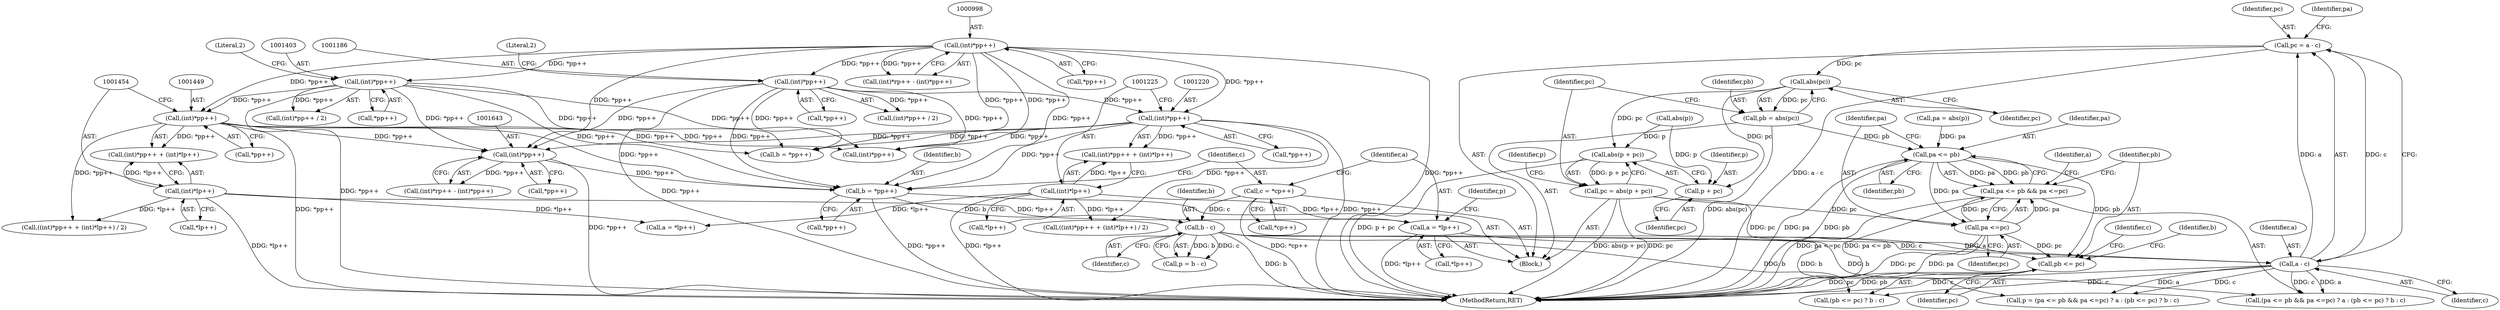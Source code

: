 digraph "0_Chrome_7f3d85b096f66870a15b37c2f40b219b2e292693_32@integer" {
"1001693" [label="(Call,pc = a - c)"];
"1001695" [label="(Call,a - c)"];
"1001683" [label="(Call,a = *lp++)"];
"1001453" [label="(Call,(int)*lp++)"];
"1001224" [label="(Call,(int)*lp++)"];
"1001690" [label="(Call,b - c)"];
"1001673" [label="(Call,b = *pp++)"];
"1001219" [label="(Call,(int)*pp++)"];
"1000997" [label="(Call,(int)*pp++)"];
"1001185" [label="(Call,(int)*pp++)"];
"1001402" [label="(Call,(int)*pp++)"];
"1001642" [label="(Call,(int)*pp++)"];
"1001448" [label="(Call,(int)*pp++)"];
"1001678" [label="(Call,c = *cp++)"];
"1001704" [label="(Call,abs(pc))"];
"1001702" [label="(Call,pb = abs(pc))"];
"1001716" [label="(Call,pa <= pb)"];
"1001715" [label="(Call,pa <= pb && pa <=pc)"];
"1001719" [label="(Call,pa <=pc)"];
"1001724" [label="(Call,pb <= pc)"];
"1001708" [label="(Call,abs(p + pc))"];
"1001706" [label="(Call,pc = abs(p + pc))"];
"1001709" [label="(Call,p + pc)"];
"1001636" [label="(Call,(int)*rp++ - (int)*pp++)"];
"1001447" [label="(Call,(int)*pp++ + (int)*lp++)"];
"1001711" [label="(Identifier,pc)"];
"1001720" [label="(Identifier,pa)"];
"1001680" [label="(Call,*cp++)"];
"1001683" [label="(Call,a = *lp++)"];
"1001718" [label="(Identifier,pb)"];
"1001719" [label="(Call,pa <=pc)"];
"1001185" [label="(Call,(int)*pp++)"];
"1001696" [label="(Identifier,a)"];
"1001725" [label="(Identifier,pb)"];
"1000999" [label="(Call,*pp++)"];
"1001404" [label="(Call,*pp++)"];
"1001699" [label="(Identifier,pa)"];
"1000997" [label="(Call,(int)*pp++)"];
"1001184" [label="(Call,(int)*pp++ / 2)"];
"1001675" [label="(Call,*pp++)"];
"1001679" [label="(Identifier,c)"];
"1001703" [label="(Identifier,pb)"];
"1001450" [label="(Call,*pp++)"];
"1001665" [label="(Block,)"];
"1001710" [label="(Identifier,p)"];
"1001700" [label="(Call,abs(p))"];
"1001689" [label="(Identifier,p)"];
"1001446" [label="(Call,((int)*pp++ + (int)*lp++) / 2)"];
"1001644" [label="(Call,*pp++)"];
"1001712" [label="(Call,p = (pa <= pb && pa <=pc) ? a : (pb <= pc) ? b : c)"];
"1001692" [label="(Identifier,c)"];
"1001642" [label="(Call,(int)*pp++)"];
"1001956" [label="(Call,b = *pp++)"];
"1001678" [label="(Call,c = *cp++)"];
"1001724" [label="(Call,pb <= pc)"];
"1001708" [label="(Call,abs(p + pc))"];
"1001713" [label="(Identifier,p)"];
"1001698" [label="(Call,pa = abs(p))"];
"1001455" [label="(Call,*lp++)"];
"1001706" [label="(Call,pc = abs(p + pc))"];
"1001723" [label="(Call,(pb <= pc) ? b : c)"];
"1001674" [label="(Identifier,b)"];
"1001704" [label="(Call,abs(pc))"];
"1001966" [label="(Call,a = *lp++)"];
"1001709" [label="(Call,p + pc)"];
"1001915" [label="(Call,(int)*pp++)"];
"1001705" [label="(Identifier,pc)"];
"1001695" [label="(Call,a - c)"];
"1001728" [label="(Identifier,c)"];
"1002197" [label="(MethodReturn,RET)"];
"1001694" [label="(Identifier,pc)"];
"1001407" [label="(Literal,2)"];
"1001721" [label="(Identifier,pc)"];
"1001448" [label="(Call,(int)*pp++)"];
"1001697" [label="(Identifier,c)"];
"1001453" [label="(Call,(int)*lp++)"];
"1001221" [label="(Call,*pp++)"];
"1001219" [label="(Call,(int)*pp++)"];
"1001722" [label="(Identifier,a)"];
"1001217" [label="(Call,((int)*pp++ + (int)*lp++) / 2)"];
"1001690" [label="(Call,b - c)"];
"1001726" [label="(Identifier,pc)"];
"1001226" [label="(Call,*lp++)"];
"1001716" [label="(Call,pa <= pb)"];
"1001673" [label="(Call,b = *pp++)"];
"1001685" [label="(Call,*lp++)"];
"1001717" [label="(Identifier,pa)"];
"1001684" [label="(Identifier,a)"];
"1000991" [label="(Call,(int)*rp++ - (int)*pp++)"];
"1001224" [label="(Call,(int)*lp++)"];
"1001218" [label="(Call,(int)*pp++ + (int)*lp++)"];
"1001702" [label="(Call,pb = abs(pc))"];
"1001707" [label="(Identifier,pc)"];
"1001715" [label="(Call,pa <= pb && pa <=pc)"];
"1001688" [label="(Call,p = b - c)"];
"1001401" [label="(Call,(int)*pp++ / 2)"];
"1001691" [label="(Identifier,b)"];
"1001693" [label="(Call,pc = a - c)"];
"1001190" [label="(Literal,2)"];
"1001727" [label="(Identifier,b)"];
"1001187" [label="(Call,*pp++)"];
"1001402" [label="(Call,(int)*pp++)"];
"1001714" [label="(Call,(pa <= pb && pa <=pc) ? a : (pb <= pc) ? b : c)"];
"1001693" -> "1001665"  [label="AST: "];
"1001693" -> "1001695"  [label="CFG: "];
"1001694" -> "1001693"  [label="AST: "];
"1001695" -> "1001693"  [label="AST: "];
"1001699" -> "1001693"  [label="CFG: "];
"1001693" -> "1002197"  [label="DDG: a - c"];
"1001695" -> "1001693"  [label="DDG: a"];
"1001695" -> "1001693"  [label="DDG: c"];
"1001693" -> "1001704"  [label="DDG: pc"];
"1001695" -> "1001697"  [label="CFG: "];
"1001696" -> "1001695"  [label="AST: "];
"1001697" -> "1001695"  [label="AST: "];
"1001695" -> "1002197"  [label="DDG: c"];
"1001683" -> "1001695"  [label="DDG: a"];
"1001690" -> "1001695"  [label="DDG: c"];
"1001695" -> "1001712"  [label="DDG: a"];
"1001695" -> "1001712"  [label="DDG: c"];
"1001695" -> "1001714"  [label="DDG: a"];
"1001695" -> "1001714"  [label="DDG: c"];
"1001695" -> "1001723"  [label="DDG: c"];
"1001683" -> "1001665"  [label="AST: "];
"1001683" -> "1001685"  [label="CFG: "];
"1001684" -> "1001683"  [label="AST: "];
"1001685" -> "1001683"  [label="AST: "];
"1001689" -> "1001683"  [label="CFG: "];
"1001683" -> "1002197"  [label="DDG: *lp++"];
"1001453" -> "1001683"  [label="DDG: *lp++"];
"1001224" -> "1001683"  [label="DDG: *lp++"];
"1001453" -> "1001447"  [label="AST: "];
"1001453" -> "1001455"  [label="CFG: "];
"1001454" -> "1001453"  [label="AST: "];
"1001455" -> "1001453"  [label="AST: "];
"1001447" -> "1001453"  [label="CFG: "];
"1001453" -> "1002197"  [label="DDG: *lp++"];
"1001453" -> "1001446"  [label="DDG: *lp++"];
"1001453" -> "1001447"  [label="DDG: *lp++"];
"1001453" -> "1001966"  [label="DDG: *lp++"];
"1001224" -> "1001218"  [label="AST: "];
"1001224" -> "1001226"  [label="CFG: "];
"1001225" -> "1001224"  [label="AST: "];
"1001226" -> "1001224"  [label="AST: "];
"1001218" -> "1001224"  [label="CFG: "];
"1001224" -> "1002197"  [label="DDG: *lp++"];
"1001224" -> "1001217"  [label="DDG: *lp++"];
"1001224" -> "1001218"  [label="DDG: *lp++"];
"1001224" -> "1001966"  [label="DDG: *lp++"];
"1001690" -> "1001688"  [label="AST: "];
"1001690" -> "1001692"  [label="CFG: "];
"1001691" -> "1001690"  [label="AST: "];
"1001692" -> "1001690"  [label="AST: "];
"1001688" -> "1001690"  [label="CFG: "];
"1001690" -> "1002197"  [label="DDG: b"];
"1001690" -> "1001688"  [label="DDG: b"];
"1001690" -> "1001688"  [label="DDG: c"];
"1001673" -> "1001690"  [label="DDG: b"];
"1001678" -> "1001690"  [label="DDG: c"];
"1001690" -> "1001712"  [label="DDG: b"];
"1001690" -> "1001714"  [label="DDG: b"];
"1001690" -> "1001723"  [label="DDG: b"];
"1001673" -> "1001665"  [label="AST: "];
"1001673" -> "1001675"  [label="CFG: "];
"1001674" -> "1001673"  [label="AST: "];
"1001675" -> "1001673"  [label="AST: "];
"1001679" -> "1001673"  [label="CFG: "];
"1001673" -> "1002197"  [label="DDG: *pp++"];
"1001219" -> "1001673"  [label="DDG: *pp++"];
"1000997" -> "1001673"  [label="DDG: *pp++"];
"1001402" -> "1001673"  [label="DDG: *pp++"];
"1001642" -> "1001673"  [label="DDG: *pp++"];
"1001448" -> "1001673"  [label="DDG: *pp++"];
"1001185" -> "1001673"  [label="DDG: *pp++"];
"1001219" -> "1001218"  [label="AST: "];
"1001219" -> "1001221"  [label="CFG: "];
"1001220" -> "1001219"  [label="AST: "];
"1001221" -> "1001219"  [label="AST: "];
"1001225" -> "1001219"  [label="CFG: "];
"1001219" -> "1002197"  [label="DDG: *pp++"];
"1001219" -> "1001217"  [label="DDG: *pp++"];
"1001219" -> "1001218"  [label="DDG: *pp++"];
"1000997" -> "1001219"  [label="DDG: *pp++"];
"1001185" -> "1001219"  [label="DDG: *pp++"];
"1001219" -> "1001642"  [label="DDG: *pp++"];
"1001219" -> "1001915"  [label="DDG: *pp++"];
"1001219" -> "1001956"  [label="DDG: *pp++"];
"1000997" -> "1000991"  [label="AST: "];
"1000997" -> "1000999"  [label="CFG: "];
"1000998" -> "1000997"  [label="AST: "];
"1000999" -> "1000997"  [label="AST: "];
"1000991" -> "1000997"  [label="CFG: "];
"1000997" -> "1002197"  [label="DDG: *pp++"];
"1000997" -> "1000991"  [label="DDG: *pp++"];
"1000997" -> "1001185"  [label="DDG: *pp++"];
"1000997" -> "1001402"  [label="DDG: *pp++"];
"1000997" -> "1001448"  [label="DDG: *pp++"];
"1000997" -> "1001642"  [label="DDG: *pp++"];
"1000997" -> "1001915"  [label="DDG: *pp++"];
"1000997" -> "1001956"  [label="DDG: *pp++"];
"1001185" -> "1001184"  [label="AST: "];
"1001185" -> "1001187"  [label="CFG: "];
"1001186" -> "1001185"  [label="AST: "];
"1001187" -> "1001185"  [label="AST: "];
"1001190" -> "1001185"  [label="CFG: "];
"1001185" -> "1002197"  [label="DDG: *pp++"];
"1001185" -> "1001184"  [label="DDG: *pp++"];
"1001185" -> "1001642"  [label="DDG: *pp++"];
"1001185" -> "1001915"  [label="DDG: *pp++"];
"1001185" -> "1001956"  [label="DDG: *pp++"];
"1001402" -> "1001401"  [label="AST: "];
"1001402" -> "1001404"  [label="CFG: "];
"1001403" -> "1001402"  [label="AST: "];
"1001404" -> "1001402"  [label="AST: "];
"1001407" -> "1001402"  [label="CFG: "];
"1001402" -> "1002197"  [label="DDG: *pp++"];
"1001402" -> "1001401"  [label="DDG: *pp++"];
"1001402" -> "1001448"  [label="DDG: *pp++"];
"1001402" -> "1001642"  [label="DDG: *pp++"];
"1001402" -> "1001915"  [label="DDG: *pp++"];
"1001402" -> "1001956"  [label="DDG: *pp++"];
"1001642" -> "1001636"  [label="AST: "];
"1001642" -> "1001644"  [label="CFG: "];
"1001643" -> "1001642"  [label="AST: "];
"1001644" -> "1001642"  [label="AST: "];
"1001636" -> "1001642"  [label="CFG: "];
"1001642" -> "1002197"  [label="DDG: *pp++"];
"1001642" -> "1001636"  [label="DDG: *pp++"];
"1001448" -> "1001642"  [label="DDG: *pp++"];
"1001448" -> "1001447"  [label="AST: "];
"1001448" -> "1001450"  [label="CFG: "];
"1001449" -> "1001448"  [label="AST: "];
"1001450" -> "1001448"  [label="AST: "];
"1001454" -> "1001448"  [label="CFG: "];
"1001448" -> "1002197"  [label="DDG: *pp++"];
"1001448" -> "1001446"  [label="DDG: *pp++"];
"1001448" -> "1001447"  [label="DDG: *pp++"];
"1001448" -> "1001915"  [label="DDG: *pp++"];
"1001448" -> "1001956"  [label="DDG: *pp++"];
"1001678" -> "1001665"  [label="AST: "];
"1001678" -> "1001680"  [label="CFG: "];
"1001679" -> "1001678"  [label="AST: "];
"1001680" -> "1001678"  [label="AST: "];
"1001684" -> "1001678"  [label="CFG: "];
"1001678" -> "1002197"  [label="DDG: *cp++"];
"1001704" -> "1001702"  [label="AST: "];
"1001704" -> "1001705"  [label="CFG: "];
"1001705" -> "1001704"  [label="AST: "];
"1001702" -> "1001704"  [label="CFG: "];
"1001704" -> "1001702"  [label="DDG: pc"];
"1001704" -> "1001708"  [label="DDG: pc"];
"1001704" -> "1001709"  [label="DDG: pc"];
"1001702" -> "1001665"  [label="AST: "];
"1001703" -> "1001702"  [label="AST: "];
"1001707" -> "1001702"  [label="CFG: "];
"1001702" -> "1002197"  [label="DDG: abs(pc)"];
"1001702" -> "1001716"  [label="DDG: pb"];
"1001716" -> "1001715"  [label="AST: "];
"1001716" -> "1001718"  [label="CFG: "];
"1001717" -> "1001716"  [label="AST: "];
"1001718" -> "1001716"  [label="AST: "];
"1001720" -> "1001716"  [label="CFG: "];
"1001715" -> "1001716"  [label="CFG: "];
"1001716" -> "1002197"  [label="DDG: pb"];
"1001716" -> "1002197"  [label="DDG: pa"];
"1001716" -> "1001715"  [label="DDG: pa"];
"1001716" -> "1001715"  [label="DDG: pb"];
"1001698" -> "1001716"  [label="DDG: pa"];
"1001716" -> "1001719"  [label="DDG: pa"];
"1001716" -> "1001724"  [label="DDG: pb"];
"1001715" -> "1001714"  [label="AST: "];
"1001715" -> "1001719"  [label="CFG: "];
"1001719" -> "1001715"  [label="AST: "];
"1001722" -> "1001715"  [label="CFG: "];
"1001725" -> "1001715"  [label="CFG: "];
"1001715" -> "1002197"  [label="DDG: pa <= pb"];
"1001715" -> "1002197"  [label="DDG: pa <=pc"];
"1001719" -> "1001715"  [label="DDG: pa"];
"1001719" -> "1001715"  [label="DDG: pc"];
"1001719" -> "1001721"  [label="CFG: "];
"1001720" -> "1001719"  [label="AST: "];
"1001721" -> "1001719"  [label="AST: "];
"1001719" -> "1002197"  [label="DDG: pc"];
"1001719" -> "1002197"  [label="DDG: pa"];
"1001706" -> "1001719"  [label="DDG: pc"];
"1001719" -> "1001724"  [label="DDG: pc"];
"1001724" -> "1001723"  [label="AST: "];
"1001724" -> "1001726"  [label="CFG: "];
"1001725" -> "1001724"  [label="AST: "];
"1001726" -> "1001724"  [label="AST: "];
"1001727" -> "1001724"  [label="CFG: "];
"1001728" -> "1001724"  [label="CFG: "];
"1001724" -> "1002197"  [label="DDG: pc"];
"1001724" -> "1002197"  [label="DDG: pb"];
"1001706" -> "1001724"  [label="DDG: pc"];
"1001708" -> "1001706"  [label="AST: "];
"1001708" -> "1001709"  [label="CFG: "];
"1001709" -> "1001708"  [label="AST: "];
"1001706" -> "1001708"  [label="CFG: "];
"1001708" -> "1002197"  [label="DDG: p + pc"];
"1001708" -> "1001706"  [label="DDG: p + pc"];
"1001700" -> "1001708"  [label="DDG: p"];
"1001706" -> "1001665"  [label="AST: "];
"1001707" -> "1001706"  [label="AST: "];
"1001713" -> "1001706"  [label="CFG: "];
"1001706" -> "1002197"  [label="DDG: abs(p + pc)"];
"1001706" -> "1002197"  [label="DDG: pc"];
"1001709" -> "1001711"  [label="CFG: "];
"1001710" -> "1001709"  [label="AST: "];
"1001711" -> "1001709"  [label="AST: "];
"1001700" -> "1001709"  [label="DDG: p"];
}
